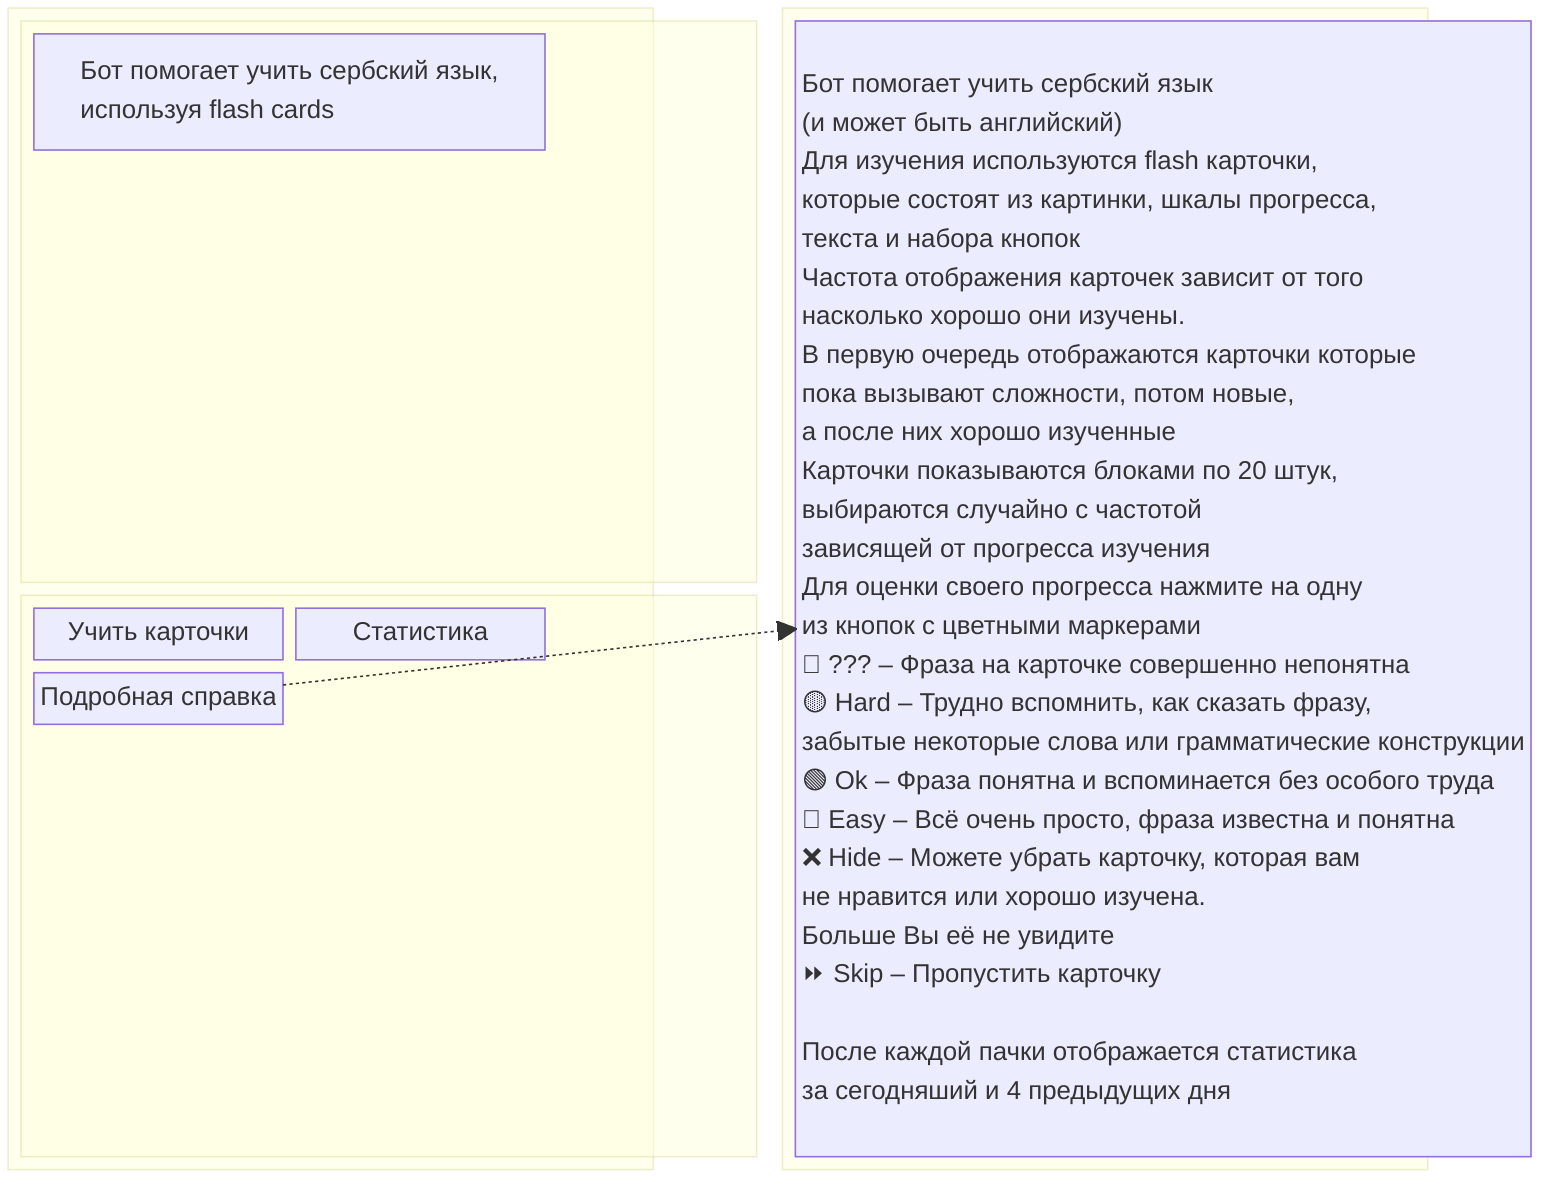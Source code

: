 block-beta
  block:SCREEN_START
    columns 1
    block
      SCREEN_START_TEXT["Бот помогает учить сербский язык,\nиспользуя flash cards"]
    end
    block
      columns 2
      BUTTON_LEARN["Учить карточки"] BUTTON_STAT["Статистика"]
      BUTTON_HELP["Подробная справка"]
    end
  end

  block:SCREEN_HELP
    SCREEN_HELP_TEXT["
      Бот помогает учить сербский язык
      (и может быть английский)
      Для изучения используются flash карточки,
      которые состоят из картинки, шкалы прогресса,
      текста и набора кнопок
      Частота отображения карточек зависит от того
      насколько хорошо они изучены.
      В первую очередь отображаются карточки которые
      пока вызывают сложности, потом новые,
      а после них хорошо изученные
      Карточки показываются блоками по 20 штук,
      выбираются случайно с частотой
      зависящей от прогресса изучения
      Для оценки своего прогресса нажмите на одну
      из кнопок с цветными маркерами
      🔴 ??? – Фраза на карточке совершенно непонятна
      🟡 Hard – Трудно вспомнить, как сказать фразу,
      забытые некоторые слова или грамматические конструкции
      🟢 Ok – Фраза понятна и вспоминается без особого труда
      🔵 Easy – Всё очень просто, фраза известна и понятна
      ❌ Hide – Можете убрать карточку, которая вам
      не нравится или хорошо изучена.
      Больше Вы её не увидите
      ⏩ Skip – Пропустить карточку

      После каждой пачки отображается статистика
      за сегодняший и 4 предыдущих дня

    "]
  end

BUTTON_HELP -.-> SCREEN_HELP_TEXT

style SCREEN_START width: 400px;
style SCREEN_HELP width: 400px;

style SCREEN_START_TEXT text-align: left; stroke: #red;
style SCREEN_HELP_TEXT text-align: left; stroke: #red;